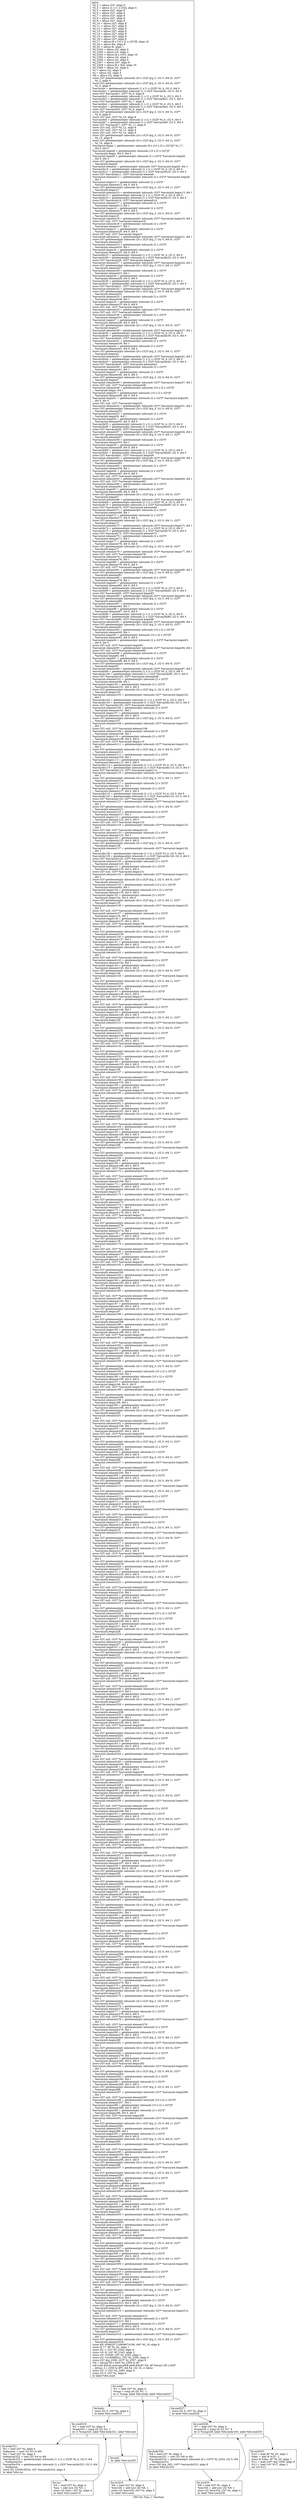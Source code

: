 digraph "CFG for 'func_1' function" {
	label="CFG for 'func_1' function";

	Node0xba212f0 [shape=record,label="{entry:\l  %l_2 = alloca i32*, align 8\l  %l_4 = alloca [1 x [1 x i32]], align 4\l  %l_5 = alloca i32*, align 8\l  %l_6 = alloca i32*, align 8\l  %l_7 = alloca i32*, align 8\l  %l_8 = alloca i32*, align 8\l  %l_9 = alloca i32*, align 8\l  %l_10 = alloca i32*, align 8\l  %l_11 = alloca i32*, align 8\l  %l_12 = alloca i32*, align 8\l  %l_13 = alloca i32*, align 8\l  %l_14 = alloca i32*, align 8\l  %l_15 = alloca i32*, align 8\l  %l_16 = alloca i32*, align 8\l  %l_17 = alloca [9 x [10 x [2 x i32*]]], align 16\l  %l_18 = alloca i64, align 8\l  %l_20 = alloca i8, align 1\l  %l_2344 = alloca i32, align 4\l  %l_2345 = alloca i16, align 2\l  %l_2354 = alloca [6 x i16*], align 16\l  %l_2355 = alloca i16, align 2\l  %l_2356 = alloca i32, align 4\l  %l_2357 = alloca i32*, align 8\l  %l_2359 = alloca [8 x i64], align 16\l  %l_2360 = alloca i32, align 4\l  %i = alloca i32, align 4\l  %j = alloca i32, align 4\l  %k = alloca i32, align 4\l  store i32* getelementptr inbounds ([4 x i32]* @g_3, i32 0, i64 0), i32**\l... %l_2, align 8\l  store i32* getelementptr inbounds ([4 x i32]* @g_3, i32 0, i64 0), i32**\l... %l_5, align 8\l  %arrayidx = getelementptr inbounds [1 x [1 x i32]]* %l_4, i32 0, i64 0\l  %arrayidx1 = getelementptr inbounds [1 x i32]* %arrayidx, i32 0, i64 0\l  store i32* %arrayidx1, i32** %l_6, align 8\l  %arrayidx2 = getelementptr inbounds [1 x [1 x i32]]* %l_4, i32 0, i64 0\l  %arrayidx3 = getelementptr inbounds [1 x i32]* %arrayidx2, i32 0, i64 0\l  store i32* %arrayidx3, i32** %l_7, align 8\l  %arrayidx4 = getelementptr inbounds [1 x [1 x i32]]* %l_4, i32 0, i64 0\l  %arrayidx5 = getelementptr inbounds [1 x i32]* %arrayidx4, i32 0, i64 0\l  store i32* %arrayidx5, i32** %l_8, align 8\l  store i32* getelementptr inbounds ([4 x i32]* @g_3, i32 0, i64 3), i32**\l... %l_9, align 8\l  store i32* null, i32** %l_10, align 8\l  %arrayidx6 = getelementptr inbounds [1 x [1 x i32]]* %l_4, i32 0, i64 0\l  %arrayidx7 = getelementptr inbounds [1 x i32]* %arrayidx6, i32 0, i64 0\l  store i32* %arrayidx7, i32** %l_11, align 8\l  store i32* null, i32** %l_12, align 8\l  store i32* null, i32** %l_13, align 8\l  store i32* null, i32** %l_14, align 8\l  store i32* getelementptr inbounds ([4 x i32]* @g_3, i32 0, i64 0), i32**\l... %l_15, align 8\l  store i32* getelementptr inbounds ([4 x i32]* @g_3, i32 0, i64 2), i32**\l... %l_16, align 8\l  %arrayinit.begin = getelementptr inbounds [9 x [10 x [2 x i32*]]]* %l_17,\l... i64 0, i64 0\l  %arrayinit.begin8 = getelementptr inbounds [10 x [2 x i32*]]*\l... %arrayinit.begin, i64 0, i64 0\l  %arrayinit.begin9 = getelementptr inbounds [2 x i32*]* %arrayinit.begin8,\l... i64 0, i64 0\l  store i32* getelementptr inbounds ([4 x i32]* @g_3, i32 0, i64 0), i32**\l... %arrayinit.begin9\l  %arrayinit.element = getelementptr inbounds i32** %arrayinit.begin9, i64 1\l  %arrayidx10 = getelementptr inbounds [1 x [1 x i32]]* %l_4, i32 0, i64 0\l  %arrayidx11 = getelementptr inbounds [1 x i32]* %arrayidx10, i32 0, i64 0\l  store i32* %arrayidx11, i32** %arrayinit.element\l  %arrayinit.element12 = getelementptr inbounds [2 x i32*]* %arrayinit.begin8,\l... i64 1\l  %arrayinit.begin13 = getelementptr inbounds [2 x i32*]*\l... %arrayinit.element12, i64 0, i64 0\l  store i32* getelementptr inbounds ([4 x i32]* @g_3, i32 0, i64 1), i32**\l... %arrayinit.begin13\l  %arrayinit.element14 = getelementptr inbounds i32** %arrayinit.begin13, i64 1\l  %arrayidx15 = getelementptr inbounds [1 x [1 x i32]]* %l_4, i32 0, i64 0\l  %arrayidx16 = getelementptr inbounds [1 x i32]* %arrayidx15, i32 0, i64 0\l  store i32* %arrayidx16, i32** %arrayinit.element14\l  %arrayinit.element17 = getelementptr inbounds [2 x i32*]*\l... %arrayinit.element12, i64 1\l  %arrayinit.begin18 = getelementptr inbounds [2 x i32*]*\l... %arrayinit.element17, i64 0, i64 0\l  store i32* getelementptr inbounds ([4 x i32]* @g_3, i32 0, i64 0), i32**\l... %arrayinit.begin18\l  %arrayinit.element19 = getelementptr inbounds i32** %arrayinit.begin18, i64 1\l  store i32* null, i32** %arrayinit.element19\l  %arrayinit.element20 = getelementptr inbounds [2 x i32*]*\l... %arrayinit.element17, i64 1\l  %arrayinit.begin21 = getelementptr inbounds [2 x i32*]*\l... %arrayinit.element20, i64 0, i64 0\l  store i32* null, i32** %arrayinit.begin21\l  %arrayinit.element22 = getelementptr inbounds i32** %arrayinit.begin21, i64 1\l  store i32* getelementptr inbounds ([4 x i32]* @g_3, i32 0, i64 0), i32**\l... %arrayinit.element22\l  %arrayinit.element23 = getelementptr inbounds [2 x i32*]*\l... %arrayinit.element20, i64 1\l  %arrayinit.begin24 = getelementptr inbounds [2 x i32*]*\l... %arrayinit.element23, i64 0, i64 0\l  %arrayidx25 = getelementptr inbounds [1 x [1 x i32]]* %l_4, i32 0, i64 0\l  %arrayidx26 = getelementptr inbounds [1 x i32]* %arrayidx25, i32 0, i64 0\l  store i32* %arrayidx26, i32** %arrayinit.begin24\l  %arrayinit.element27 = getelementptr inbounds i32** %arrayinit.begin24, i64 1\l  store i32* getelementptr inbounds ([4 x i32]* @g_3, i32 0, i64 1), i32**\l... %arrayinit.element27\l  %arrayinit.element28 = getelementptr inbounds [2 x i32*]*\l... %arrayinit.element23, i64 1\l  %arrayinit.begin29 = getelementptr inbounds [2 x i32*]*\l... %arrayinit.element28, i64 0, i64 0\l  %arrayidx30 = getelementptr inbounds [1 x [1 x i32]]* %l_4, i32 0, i64 0\l  %arrayidx31 = getelementptr inbounds [1 x i32]* %arrayidx30, i32 0, i64 0\l  store i32* %arrayidx31, i32** %arrayinit.begin29\l  %arrayinit.element32 = getelementptr inbounds i32** %arrayinit.begin29, i64 1\l  store i32* getelementptr inbounds ([4 x i32]* @g_3, i32 0, i64 0), i32**\l... %arrayinit.element32\l  %arrayinit.element33 = getelementptr inbounds [2 x i32*]*\l... %arrayinit.element28, i64 1\l  %arrayinit.begin34 = getelementptr inbounds [2 x i32*]*\l... %arrayinit.element33, i64 0, i64 0\l  store i32* null, i32** %arrayinit.begin34\l  %arrayinit.element35 = getelementptr inbounds i32** %arrayinit.begin34, i64 1\l  store i32* null, i32** %arrayinit.element35\l  %arrayinit.element36 = getelementptr inbounds [2 x i32*]*\l... %arrayinit.element33, i64 1\l  %arrayinit.begin37 = getelementptr inbounds [2 x i32*]*\l... %arrayinit.element36, i64 0, i64 0\l  store i32* getelementptr inbounds ([4 x i32]* @g_3, i32 0, i64 0), i32**\l... %arrayinit.begin37\l  %arrayinit.element38 = getelementptr inbounds i32** %arrayinit.begin37, i64 1\l  %arrayidx39 = getelementptr inbounds [1 x [1 x i32]]* %l_4, i32 0, i64 0\l  %arrayidx40 = getelementptr inbounds [1 x i32]* %arrayidx39, i32 0, i64 0\l  store i32* %arrayidx40, i32** %arrayinit.element38\l  %arrayinit.element41 = getelementptr inbounds [2 x i32*]*\l... %arrayinit.element36, i64 1\l  %arrayinit.begin42 = getelementptr inbounds [2 x i32*]*\l... %arrayinit.element41, i64 0, i64 0\l  store i32* getelementptr inbounds ([4 x i32]* @g_3, i32 0, i64 1), i32**\l... %arrayinit.begin42\l  %arrayinit.element43 = getelementptr inbounds i32** %arrayinit.begin42, i64 1\l  %arrayidx44 = getelementptr inbounds [1 x [1 x i32]]* %l_4, i32 0, i64 0\l  %arrayidx45 = getelementptr inbounds [1 x i32]* %arrayidx44, i32 0, i64 0\l  store i32* %arrayidx45, i32** %arrayinit.element43\l  %arrayinit.element46 = getelementptr inbounds [2 x i32*]*\l... %arrayinit.element41, i64 1\l  %arrayinit.begin47 = getelementptr inbounds [2 x i32*]*\l... %arrayinit.element46, i64 0, i64 0\l  store i32* getelementptr inbounds ([4 x i32]* @g_3, i32 0, i64 0), i32**\l... %arrayinit.begin47\l  %arrayinit.element48 = getelementptr inbounds i32** %arrayinit.begin47, i64 1\l  store i32* null, i32** %arrayinit.element48\l  %arrayinit.element49 = getelementptr inbounds [10 x [2 x i32*]]*\l... %arrayinit.begin, i64 1\l  %arrayinit.begin50 = getelementptr inbounds [10 x [2 x i32*]]*\l... %arrayinit.element49, i64 0, i64 0\l  %arrayinit.begin51 = getelementptr inbounds [2 x i32*]* %arrayinit.begin50,\l... i64 0, i64 0\l  store i32* null, i32** %arrayinit.begin51\l  %arrayinit.element52 = getelementptr inbounds i32** %arrayinit.begin51, i64 1\l  store i32* getelementptr inbounds ([4 x i32]* @g_3, i32 0, i64 0), i32**\l... %arrayinit.element52\l  %arrayinit.element53 = getelementptr inbounds [2 x i32*]*\l... %arrayinit.begin50, i64 1\l  %arrayinit.begin54 = getelementptr inbounds [2 x i32*]*\l... %arrayinit.element53, i64 0, i64 0\l  %arrayidx55 = getelementptr inbounds [1 x [1 x i32]]* %l_4, i32 0, i64 0\l  %arrayidx56 = getelementptr inbounds [1 x i32]* %arrayidx55, i32 0, i64 0\l  store i32* %arrayidx56, i32** %arrayinit.begin54\l  %arrayinit.element57 = getelementptr inbounds i32** %arrayinit.begin54, i64 1\l  store i32* getelementptr inbounds ([4 x i32]* @g_3, i32 0, i64 1), i32**\l... %arrayinit.element57\l  %arrayinit.element58 = getelementptr inbounds [2 x i32*]*\l... %arrayinit.element53, i64 1\l  %arrayinit.begin59 = getelementptr inbounds [2 x i32*]*\l... %arrayinit.element58, i64 0, i64 0\l  %arrayidx60 = getelementptr inbounds [1 x [1 x i32]]* %l_4, i32 0, i64 0\l  %arrayidx61 = getelementptr inbounds [1 x i32]* %arrayidx60, i32 0, i64 0\l  store i32* %arrayidx61, i32** %arrayinit.begin59\l  %arrayinit.element62 = getelementptr inbounds i32** %arrayinit.begin59, i64 1\l  store i32* getelementptr inbounds ([4 x i32]* @g_3, i32 0, i64 0), i32**\l... %arrayinit.element62\l  %arrayinit.element63 = getelementptr inbounds [2 x i32*]*\l... %arrayinit.element58, i64 1\l  %arrayinit.begin64 = getelementptr inbounds [2 x i32*]*\l... %arrayinit.element63, i64 0, i64 0\l  store i32* null, i32** %arrayinit.begin64\l  %arrayinit.element65 = getelementptr inbounds i32** %arrayinit.begin64, i64 1\l  store i32* null, i32** %arrayinit.element65\l  %arrayinit.element66 = getelementptr inbounds [2 x i32*]*\l... %arrayinit.element63, i64 1\l  %arrayinit.begin67 = getelementptr inbounds [2 x i32*]*\l... %arrayinit.element66, i64 0, i64 0\l  store i32* getelementptr inbounds ([4 x i32]* @g_3, i32 0, i64 0), i32**\l... %arrayinit.begin67\l  %arrayinit.element68 = getelementptr inbounds i32** %arrayinit.begin67, i64 1\l  %arrayidx69 = getelementptr inbounds [1 x [1 x i32]]* %l_4, i32 0, i64 0\l  %arrayidx70 = getelementptr inbounds [1 x i32]* %arrayidx69, i32 0, i64 0\l  store i32* %arrayidx70, i32** %arrayinit.element68\l  %arrayinit.element71 = getelementptr inbounds [2 x i32*]*\l... %arrayinit.element66, i64 1\l  %arrayinit.begin72 = getelementptr inbounds [2 x i32*]*\l... %arrayinit.element71, i64 0, i64 0\l  store i32* getelementptr inbounds ([4 x i32]* @g_3, i32 0, i64 1), i32**\l... %arrayinit.begin72\l  %arrayinit.element73 = getelementptr inbounds i32** %arrayinit.begin72, i64 1\l  %arrayidx74 = getelementptr inbounds [1 x [1 x i32]]* %l_4, i32 0, i64 0\l  %arrayidx75 = getelementptr inbounds [1 x i32]* %arrayidx74, i32 0, i64 0\l  store i32* %arrayidx75, i32** %arrayinit.element73\l  %arrayinit.element76 = getelementptr inbounds [2 x i32*]*\l... %arrayinit.element71, i64 1\l  %arrayinit.begin77 = getelementptr inbounds [2 x i32*]*\l... %arrayinit.element76, i64 0, i64 0\l  store i32* getelementptr inbounds ([4 x i32]* @g_3, i32 0, i64 0), i32**\l... %arrayinit.begin77\l  %arrayinit.element78 = getelementptr inbounds i32** %arrayinit.begin77, i64 1\l  store i32* null, i32** %arrayinit.element78\l  %arrayinit.element79 = getelementptr inbounds [2 x i32*]*\l... %arrayinit.element76, i64 1\l  %arrayinit.begin80 = getelementptr inbounds [2 x i32*]*\l... %arrayinit.element79, i64 0, i64 0\l  store i32* null, i32** %arrayinit.begin80\l  %arrayinit.element81 = getelementptr inbounds i32** %arrayinit.begin80, i64 1\l  store i32* getelementptr inbounds ([4 x i32]* @g_3, i32 0, i64 0), i32**\l... %arrayinit.element81\l  %arrayinit.element82 = getelementptr inbounds [2 x i32*]*\l... %arrayinit.element79, i64 1\l  %arrayinit.begin83 = getelementptr inbounds [2 x i32*]*\l... %arrayinit.element82, i64 0, i64 0\l  %arrayidx84 = getelementptr inbounds [1 x [1 x i32]]* %l_4, i32 0, i64 0\l  %arrayidx85 = getelementptr inbounds [1 x i32]* %arrayidx84, i32 0, i64 0\l  store i32* %arrayidx85, i32** %arrayinit.begin83\l  %arrayinit.element86 = getelementptr inbounds i32** %arrayinit.begin83, i64 1\l  store i32* getelementptr inbounds ([4 x i32]* @g_3, i32 0, i64 1), i32**\l... %arrayinit.element86\l  %arrayinit.element87 = getelementptr inbounds [2 x i32*]*\l... %arrayinit.element82, i64 1\l  %arrayinit.begin88 = getelementptr inbounds [2 x i32*]*\l... %arrayinit.element87, i64 0, i64 0\l  %arrayidx89 = getelementptr inbounds [1 x [1 x i32]]* %l_4, i32 0, i64 0\l  %arrayidx90 = getelementptr inbounds [1 x i32]* %arrayidx89, i32 0, i64 0\l  store i32* %arrayidx90, i32** %arrayinit.begin88\l  %arrayinit.element91 = getelementptr inbounds i32** %arrayinit.begin88, i64 1\l  store i32* getelementptr inbounds ([4 x i32]* @g_3, i32 0, i64 0), i32**\l... %arrayinit.element91\l  %arrayinit.element92 = getelementptr inbounds [10 x [2 x i32*]]*\l... %arrayinit.element49, i64 1\l  %arrayinit.begin93 = getelementptr inbounds [10 x [2 x i32*]]*\l... %arrayinit.element92, i64 0, i64 0\l  %arrayinit.begin94 = getelementptr inbounds [2 x i32*]* %arrayinit.begin93,\l... i64 0, i64 0\l  store i32* null, i32** %arrayinit.begin94\l  %arrayinit.element95 = getelementptr inbounds i32** %arrayinit.begin94, i64 1\l  store i32* null, i32** %arrayinit.element95\l  %arrayinit.element96 = getelementptr inbounds [2 x i32*]*\l... %arrayinit.begin93, i64 1\l  %arrayinit.begin97 = getelementptr inbounds [2 x i32*]*\l... %arrayinit.element96, i64 0, i64 0\l  store i32* getelementptr inbounds ([4 x i32]* @g_3, i32 0, i64 0), i32**\l... %arrayinit.begin97\l  %arrayinit.element98 = getelementptr inbounds i32** %arrayinit.begin97, i64 1\l  %arrayidx99 = getelementptr inbounds [1 x [1 x i32]]* %l_4, i32 0, i64 0\l  %arrayidx100 = getelementptr inbounds [1 x i32]* %arrayidx99, i32 0, i64 0\l  store i32* %arrayidx100, i32** %arrayinit.element98\l  %arrayinit.element101 = getelementptr inbounds [2 x i32*]*\l... %arrayinit.element96, i64 1\l  %arrayinit.begin102 = getelementptr inbounds [2 x i32*]*\l... %arrayinit.element101, i64 0, i64 0\l  store i32* getelementptr inbounds ([4 x i32]* @g_3, i32 0, i64 1), i32**\l... %arrayinit.begin102\l  %arrayinit.element103 = getelementptr inbounds i32** %arrayinit.begin102,\l... i64 1\l  %arrayidx104 = getelementptr inbounds [1 x [1 x i32]]* %l_4, i32 0, i64 0\l  %arrayidx105 = getelementptr inbounds [1 x i32]* %arrayidx104, i32 0, i64 0\l  store i32* %arrayidx105, i32** %arrayinit.element103\l  %arrayinit.element106 = getelementptr inbounds [2 x i32*]*\l... %arrayinit.element101, i64 1\l  %arrayinit.begin107 = getelementptr inbounds [2 x i32*]*\l... %arrayinit.element106, i64 0, i64 0\l  store i32* getelementptr inbounds ([4 x i32]* @g_3, i32 0, i64 0), i32**\l... %arrayinit.begin107\l  %arrayinit.element108 = getelementptr inbounds i32** %arrayinit.begin107,\l... i64 1\l  store i32* null, i32** %arrayinit.element108\l  %arrayinit.element109 = getelementptr inbounds [2 x i32*]*\l... %arrayinit.element106, i64 1\l  %arrayinit.begin110 = getelementptr inbounds [2 x i32*]*\l... %arrayinit.element109, i64 0, i64 0\l  store i32* null, i32** %arrayinit.begin110\l  %arrayinit.element111 = getelementptr inbounds i32** %arrayinit.begin110,\l... i64 1\l  store i32* getelementptr inbounds ([4 x i32]* @g_3, i32 0, i64 0), i32**\l... %arrayinit.element111\l  %arrayinit.element112 = getelementptr inbounds [2 x i32*]*\l... %arrayinit.element109, i64 1\l  %arrayinit.begin113 = getelementptr inbounds [2 x i32*]*\l... %arrayinit.element112, i64 0, i64 0\l  %arrayidx114 = getelementptr inbounds [1 x [1 x i32]]* %l_4, i32 0, i64 0\l  %arrayidx115 = getelementptr inbounds [1 x i32]* %arrayidx114, i32 0, i64 0\l  store i32* %arrayidx115, i32** %arrayinit.begin113\l  %arrayinit.element116 = getelementptr inbounds i32** %arrayinit.begin113,\l... i64 1\l  store i32* getelementptr inbounds ([4 x i32]* @g_3, i32 0, i64 1), i32**\l... %arrayinit.element116\l  %arrayinit.element117 = getelementptr inbounds [2 x i32*]*\l... %arrayinit.element112, i64 1\l  %arrayinit.begin118 = getelementptr inbounds [2 x i32*]*\l... %arrayinit.element117, i64 0, i64 0\l  %arrayidx119 = getelementptr inbounds [1 x [1 x i32]]* %l_4, i32 0, i64 0\l  %arrayidx120 = getelementptr inbounds [1 x i32]* %arrayidx119, i32 0, i64 0\l  store i32* %arrayidx120, i32** %arrayinit.begin118\l  %arrayinit.element121 = getelementptr inbounds i32** %arrayinit.begin118,\l... i64 1\l  store i32* getelementptr inbounds ([4 x i32]* @g_3, i32 0, i64 0), i32**\l... %arrayinit.element121\l  %arrayinit.element122 = getelementptr inbounds [2 x i32*]*\l... %arrayinit.element117, i64 1\l  %arrayinit.begin123 = getelementptr inbounds [2 x i32*]*\l... %arrayinit.element122, i64 0, i64 0\l  store i32* null, i32** %arrayinit.begin123\l  %arrayinit.element124 = getelementptr inbounds i32** %arrayinit.begin123,\l... i64 1\l  store i32* null, i32** %arrayinit.element124\l  %arrayinit.element125 = getelementptr inbounds [2 x i32*]*\l... %arrayinit.element122, i64 1\l  %arrayinit.begin126 = getelementptr inbounds [2 x i32*]*\l... %arrayinit.element125, i64 0, i64 0\l  store i32* getelementptr inbounds ([4 x i32]* @g_3, i32 0, i64 0), i32**\l... %arrayinit.begin126\l  %arrayinit.element127 = getelementptr inbounds i32** %arrayinit.begin126,\l... i64 1\l  %arrayidx128 = getelementptr inbounds [1 x [1 x i32]]* %l_4, i32 0, i64 0\l  %arrayidx129 = getelementptr inbounds [1 x i32]* %arrayidx128, i32 0, i64 0\l  store i32* %arrayidx129, i32** %arrayinit.element127\l  %arrayinit.element130 = getelementptr inbounds [2 x i32*]*\l... %arrayinit.element125, i64 1\l  %arrayinit.begin131 = getelementptr inbounds [2 x i32*]*\l... %arrayinit.element130, i64 0, i64 0\l  store i32* null, i32** %arrayinit.begin131\l  %arrayinit.element132 = getelementptr inbounds i32** %arrayinit.begin131,\l... i64 1\l  store i32* getelementptr inbounds ([4 x i32]* @g_3, i32 0, i64 0), i32**\l... %arrayinit.element132\l  %arrayinit.element133 = getelementptr inbounds [10 x [2 x i32*]]*\l... %arrayinit.element92, i64 1\l  %arrayinit.begin134 = getelementptr inbounds [10 x [2 x i32*]]*\l... %arrayinit.element133, i64 0, i64 0\l  %arrayinit.begin135 = getelementptr inbounds [2 x i32*]*\l... %arrayinit.begin134, i64 0, i64 0\l  store i32* getelementptr inbounds ([4 x i32]* @g_3, i32 0, i64 1), i32**\l... %arrayinit.begin135\l  %arrayinit.element136 = getelementptr inbounds i32** %arrayinit.begin135,\l... i64 1\l  store i32* null, i32** %arrayinit.element136\l  %arrayinit.element137 = getelementptr inbounds [2 x i32*]*\l... %arrayinit.begin134, i64 1\l  %arrayinit.begin138 = getelementptr inbounds [2 x i32*]*\l... %arrayinit.element137, i64 0, i64 0\l  store i32* null, i32** %arrayinit.begin138\l  %arrayinit.element139 = getelementptr inbounds i32** %arrayinit.begin138,\l... i64 1\l  store i32* getelementptr inbounds ([4 x i32]* @g_3, i32 0, i64 1), i32**\l... %arrayinit.element139\l  %arrayinit.element140 = getelementptr inbounds [2 x i32*]*\l... %arrayinit.element137, i64 1\l  %arrayinit.begin141 = getelementptr inbounds [2 x i32*]*\l... %arrayinit.element140, i64 0, i64 0\l  store i32* getelementptr inbounds ([4 x i32]* @g_3, i32 0, i64 0), i32**\l... %arrayinit.begin141\l  %arrayinit.element142 = getelementptr inbounds i32** %arrayinit.begin141,\l... i64 1\l  store i32* null, i32** %arrayinit.element142\l  %arrayinit.element143 = getelementptr inbounds [2 x i32*]*\l... %arrayinit.element140, i64 1\l  %arrayinit.begin144 = getelementptr inbounds [2 x i32*]*\l... %arrayinit.element143, i64 0, i64 0\l  store i32* getelementptr inbounds ([4 x i32]* @g_3, i32 0, i64 0), i32**\l... %arrayinit.begin144\l  %arrayinit.element145 = getelementptr inbounds i32** %arrayinit.begin144,\l... i64 1\l  store i32* getelementptr inbounds ([4 x i32]* @g_3, i32 0, i64 1), i32**\l... %arrayinit.element145\l  %arrayinit.element146 = getelementptr inbounds [2 x i32*]*\l... %arrayinit.element143, i64 1\l  %arrayinit.begin147 = getelementptr inbounds [2 x i32*]*\l... %arrayinit.element146, i64 0, i64 0\l  store i32* null, i32** %arrayinit.begin147\l  %arrayinit.element148 = getelementptr inbounds i32** %arrayinit.begin147,\l... i64 1\l  store i32* null, i32** %arrayinit.element148\l  %arrayinit.element149 = getelementptr inbounds [2 x i32*]*\l... %arrayinit.element146, i64 1\l  %arrayinit.begin150 = getelementptr inbounds [2 x i32*]*\l... %arrayinit.element149, i64 0, i64 0\l  store i32* getelementptr inbounds ([4 x i32]* @g_3, i32 0, i64 1), i32**\l... %arrayinit.begin150\l  %arrayinit.element151 = getelementptr inbounds i32** %arrayinit.begin150,\l... i64 1\l  store i32* getelementptr inbounds ([4 x i32]* @g_3, i32 0, i64 0), i32**\l... %arrayinit.element151\l  %arrayinit.element152 = getelementptr inbounds [2 x i32*]*\l... %arrayinit.element149, i64 1\l  %arrayinit.begin153 = getelementptr inbounds [2 x i32*]*\l... %arrayinit.element152, i64 0, i64 0\l  store i32* null, i32** %arrayinit.begin153\l  %arrayinit.element154 = getelementptr inbounds i32** %arrayinit.begin153,\l... i64 1\l  store i32* getelementptr inbounds ([4 x i32]* @g_3, i32 0, i64 0), i32**\l... %arrayinit.element154\l  %arrayinit.element155 = getelementptr inbounds [2 x i32*]*\l... %arrayinit.element152, i64 1\l  %arrayinit.begin156 = getelementptr inbounds [2 x i32*]*\l... %arrayinit.element155, i64 0, i64 0\l  store i32* getelementptr inbounds ([4 x i32]* @g_3, i32 0, i64 1), i32**\l... %arrayinit.begin156\l  %arrayinit.element157 = getelementptr inbounds i32** %arrayinit.begin156,\l... i64 1\l  store i32* null, i32** %arrayinit.element157\l  %arrayinit.element158 = getelementptr inbounds [2 x i32*]*\l... %arrayinit.element155, i64 1\l  %arrayinit.begin159 = getelementptr inbounds [2 x i32*]*\l... %arrayinit.element158, i64 0, i64 0\l  store i32* null, i32** %arrayinit.begin159\l  %arrayinit.element160 = getelementptr inbounds i32** %arrayinit.begin159,\l... i64 1\l  store i32* getelementptr inbounds ([4 x i32]* @g_3, i32 0, i64 1), i32**\l... %arrayinit.element160\l  %arrayinit.element161 = getelementptr inbounds [2 x i32*]*\l... %arrayinit.element158, i64 1\l  %arrayinit.begin162 = getelementptr inbounds [2 x i32*]*\l... %arrayinit.element161, i64 0, i64 0\l  store i32* getelementptr inbounds ([4 x i32]* @g_3, i32 0, i64 0), i32**\l... %arrayinit.begin162\l  %arrayinit.element163 = getelementptr inbounds i32** %arrayinit.begin162,\l... i64 1\l  store i32* null, i32** %arrayinit.element163\l  %arrayinit.element164 = getelementptr inbounds [10 x [2 x i32*]]*\l... %arrayinit.element133, i64 1\l  %arrayinit.begin165 = getelementptr inbounds [10 x [2 x i32*]]*\l... %arrayinit.element164, i64 0, i64 0\l  %arrayinit.begin166 = getelementptr inbounds [2 x i32*]*\l... %arrayinit.begin165, i64 0, i64 0\l  store i32* getelementptr inbounds ([4 x i32]* @g_3, i32 0, i64 0), i32**\l... %arrayinit.begin166\l  %arrayinit.element167 = getelementptr inbounds i32** %arrayinit.begin166,\l... i64 1\l  store i32* getelementptr inbounds ([4 x i32]* @g_3, i32 0, i64 1), i32**\l... %arrayinit.element167\l  %arrayinit.element168 = getelementptr inbounds [2 x i32*]*\l... %arrayinit.begin165, i64 1\l  %arrayinit.begin169 = getelementptr inbounds [2 x i32*]*\l... %arrayinit.element168, i64 0, i64 0\l  store i32* null, i32** %arrayinit.begin169\l  %arrayinit.element170 = getelementptr inbounds i32** %arrayinit.begin169,\l... i64 1\l  store i32* null, i32** %arrayinit.element170\l  %arrayinit.element171 = getelementptr inbounds [2 x i32*]*\l... %arrayinit.element168, i64 1\l  %arrayinit.begin172 = getelementptr inbounds [2 x i32*]*\l... %arrayinit.element171, i64 0, i64 0\l  store i32* getelementptr inbounds ([4 x i32]* @g_3, i32 0, i64 1), i32**\l... %arrayinit.begin172\l  %arrayinit.element173 = getelementptr inbounds i32** %arrayinit.begin172,\l... i64 1\l  store i32* getelementptr inbounds ([4 x i32]* @g_3, i32 0, i64 0), i32**\l... %arrayinit.element173\l  %arrayinit.element174 = getelementptr inbounds [2 x i32*]*\l... %arrayinit.element171, i64 1\l  %arrayinit.begin175 = getelementptr inbounds [2 x i32*]*\l... %arrayinit.element174, i64 0, i64 0\l  store i32* null, i32** %arrayinit.begin175\l  %arrayinit.element176 = getelementptr inbounds i32** %arrayinit.begin175,\l... i64 1\l  store i32* getelementptr inbounds ([4 x i32]* @g_3, i32 0, i64 0), i32**\l... %arrayinit.element176\l  %arrayinit.element177 = getelementptr inbounds [2 x i32*]*\l... %arrayinit.element174, i64 1\l  %arrayinit.begin178 = getelementptr inbounds [2 x i32*]*\l... %arrayinit.element177, i64 0, i64 0\l  store i32* getelementptr inbounds ([4 x i32]* @g_3, i32 0, i64 1), i32**\l... %arrayinit.begin178\l  %arrayinit.element179 = getelementptr inbounds i32** %arrayinit.begin178,\l... i64 1\l  store i32* null, i32** %arrayinit.element179\l  %arrayinit.element180 = getelementptr inbounds [2 x i32*]*\l... %arrayinit.element177, i64 1\l  %arrayinit.begin181 = getelementptr inbounds [2 x i32*]*\l... %arrayinit.element180, i64 0, i64 0\l  store i32* null, i32** %arrayinit.begin181\l  %arrayinit.element182 = getelementptr inbounds i32** %arrayinit.begin181,\l... i64 1\l  store i32* getelementptr inbounds ([4 x i32]* @g_3, i32 0, i64 1), i32**\l... %arrayinit.element182\l  %arrayinit.element183 = getelementptr inbounds [2 x i32*]*\l... %arrayinit.element180, i64 1\l  %arrayinit.begin184 = getelementptr inbounds [2 x i32*]*\l... %arrayinit.element183, i64 0, i64 0\l  store i32* getelementptr inbounds ([4 x i32]* @g_3, i32 0, i64 0), i32**\l... %arrayinit.begin184\l  %arrayinit.element185 = getelementptr inbounds i32** %arrayinit.begin184,\l... i64 1\l  store i32* null, i32** %arrayinit.element185\l  %arrayinit.element186 = getelementptr inbounds [2 x i32*]*\l... %arrayinit.element183, i64 1\l  %arrayinit.begin187 = getelementptr inbounds [2 x i32*]*\l... %arrayinit.element186, i64 0, i64 0\l  store i32* getelementptr inbounds ([4 x i32]* @g_3, i32 0, i64 0), i32**\l... %arrayinit.begin187\l  %arrayinit.element188 = getelementptr inbounds i32** %arrayinit.begin187,\l... i64 1\l  store i32* getelementptr inbounds ([4 x i32]* @g_3, i32 0, i64 1), i32**\l... %arrayinit.element188\l  %arrayinit.element189 = getelementptr inbounds [2 x i32*]*\l... %arrayinit.element186, i64 1\l  %arrayinit.begin190 = getelementptr inbounds [2 x i32*]*\l... %arrayinit.element189, i64 0, i64 0\l  store i32* null, i32** %arrayinit.begin190\l  %arrayinit.element191 = getelementptr inbounds i32** %arrayinit.begin190,\l... i64 1\l  store i32* null, i32** %arrayinit.element191\l  %arrayinit.element192 = getelementptr inbounds [2 x i32*]*\l... %arrayinit.element189, i64 1\l  %arrayinit.begin193 = getelementptr inbounds [2 x i32*]*\l... %arrayinit.element192, i64 0, i64 0\l  store i32* getelementptr inbounds ([4 x i32]* @g_3, i32 0, i64 1), i32**\l... %arrayinit.begin193\l  %arrayinit.element194 = getelementptr inbounds i32** %arrayinit.begin193,\l... i64 1\l  store i32* getelementptr inbounds ([4 x i32]* @g_3, i32 0, i64 0), i32**\l... %arrayinit.element194\l  %arrayinit.element195 = getelementptr inbounds [10 x [2 x i32*]]*\l... %arrayinit.element164, i64 1\l  %arrayinit.begin196 = getelementptr inbounds [10 x [2 x i32*]]*\l... %arrayinit.element195, i64 0, i64 0\l  %arrayinit.begin197 = getelementptr inbounds [2 x i32*]*\l... %arrayinit.begin196, i64 0, i64 0\l  store i32* null, i32** %arrayinit.begin197\l  %arrayinit.element198 = getelementptr inbounds i32** %arrayinit.begin197,\l... i64 1\l  store i32* getelementptr inbounds ([4 x i32]* @g_3, i32 0, i64 0), i32**\l... %arrayinit.element198\l  %arrayinit.element199 = getelementptr inbounds [2 x i32*]*\l... %arrayinit.begin196, i64 1\l  %arrayinit.begin200 = getelementptr inbounds [2 x i32*]*\l... %arrayinit.element199, i64 0, i64 0\l  store i32* getelementptr inbounds ([4 x i32]* @g_3, i32 0, i64 1), i32**\l... %arrayinit.begin200\l  %arrayinit.element201 = getelementptr inbounds i32** %arrayinit.begin200,\l... i64 1\l  store i32* null, i32** %arrayinit.element201\l  %arrayinit.element202 = getelementptr inbounds [2 x i32*]*\l... %arrayinit.element199, i64 1\l  %arrayinit.begin203 = getelementptr inbounds [2 x i32*]*\l... %arrayinit.element202, i64 0, i64 0\l  store i32* null, i32** %arrayinit.begin203\l  %arrayinit.element204 = getelementptr inbounds i32** %arrayinit.begin203,\l... i64 1\l  store i32* getelementptr inbounds ([4 x i32]* @g_3, i32 0, i64 1), i32**\l... %arrayinit.element204\l  %arrayinit.element205 = getelementptr inbounds [2 x i32*]*\l... %arrayinit.element202, i64 1\l  %arrayinit.begin206 = getelementptr inbounds [2 x i32*]*\l... %arrayinit.element205, i64 0, i64 0\l  store i32* getelementptr inbounds ([4 x i32]* @g_3, i32 0, i64 0), i32**\l... %arrayinit.begin206\l  %arrayinit.element207 = getelementptr inbounds i32** %arrayinit.begin206,\l... i64 1\l  store i32* null, i32** %arrayinit.element207\l  %arrayinit.element208 = getelementptr inbounds [2 x i32*]*\l... %arrayinit.element205, i64 1\l  %arrayinit.begin209 = getelementptr inbounds [2 x i32*]*\l... %arrayinit.element208, i64 0, i64 0\l  store i32* getelementptr inbounds ([4 x i32]* @g_3, i32 0, i64 0), i32**\l... %arrayinit.begin209\l  %arrayinit.element210 = getelementptr inbounds i32** %arrayinit.begin209,\l... i64 1\l  store i32* getelementptr inbounds ([4 x i32]* @g_3, i32 0, i64 1), i32**\l... %arrayinit.element210\l  %arrayinit.element211 = getelementptr inbounds [2 x i32*]*\l... %arrayinit.element208, i64 1\l  %arrayinit.begin212 = getelementptr inbounds [2 x i32*]*\l... %arrayinit.element211, i64 0, i64 0\l  store i32* null, i32** %arrayinit.begin212\l  %arrayinit.element213 = getelementptr inbounds i32** %arrayinit.begin212,\l... i64 1\l  store i32* null, i32** %arrayinit.element213\l  %arrayinit.element214 = getelementptr inbounds [2 x i32*]*\l... %arrayinit.element211, i64 1\l  %arrayinit.begin215 = getelementptr inbounds [2 x i32*]*\l... %arrayinit.element214, i64 0, i64 0\l  store i32* getelementptr inbounds ([4 x i32]* @g_3, i32 0, i64 1), i32**\l... %arrayinit.begin215\l  %arrayinit.element216 = getelementptr inbounds i32** %arrayinit.begin215,\l... i64 1\l  store i32* getelementptr inbounds ([4 x i32]* @g_3, i32 0, i64 0), i32**\l... %arrayinit.element216\l  %arrayinit.element217 = getelementptr inbounds [2 x i32*]*\l... %arrayinit.element214, i64 1\l  %arrayinit.begin218 = getelementptr inbounds [2 x i32*]*\l... %arrayinit.element217, i64 0, i64 0\l  store i32* null, i32** %arrayinit.begin218\l  %arrayinit.element219 = getelementptr inbounds i32** %arrayinit.begin218,\l... i64 1\l  store i32* getelementptr inbounds ([4 x i32]* @g_3, i32 0, i64 0), i32**\l... %arrayinit.element219\l  %arrayinit.element220 = getelementptr inbounds [2 x i32*]*\l... %arrayinit.element217, i64 1\l  %arrayinit.begin221 = getelementptr inbounds [2 x i32*]*\l... %arrayinit.element220, i64 0, i64 0\l  store i32* getelementptr inbounds ([4 x i32]* @g_3, i32 0, i64 1), i32**\l... %arrayinit.begin221\l  %arrayinit.element222 = getelementptr inbounds i32** %arrayinit.begin221,\l... i64 1\l  store i32* null, i32** %arrayinit.element222\l  %arrayinit.element223 = getelementptr inbounds [2 x i32*]*\l... %arrayinit.element220, i64 1\l  %arrayinit.begin224 = getelementptr inbounds [2 x i32*]*\l... %arrayinit.element223, i64 0, i64 0\l  store i32* null, i32** %arrayinit.begin224\l  %arrayinit.element225 = getelementptr inbounds i32** %arrayinit.begin224,\l... i64 1\l  store i32* getelementptr inbounds ([4 x i32]* @g_3, i32 0, i64 1), i32**\l... %arrayinit.element225\l  %arrayinit.element226 = getelementptr inbounds [10 x [2 x i32*]]*\l... %arrayinit.element195, i64 1\l  %arrayinit.begin227 = getelementptr inbounds [10 x [2 x i32*]]*\l... %arrayinit.element226, i64 0, i64 0\l  %arrayinit.begin228 = getelementptr inbounds [2 x i32*]*\l... %arrayinit.begin227, i64 0, i64 0\l  store i32* getelementptr inbounds ([4 x i32]* @g_3, i32 0, i64 0), i32**\l... %arrayinit.begin228\l  %arrayinit.element229 = getelementptr inbounds i32** %arrayinit.begin228,\l... i64 1\l  store i32* null, i32** %arrayinit.element229\l  %arrayinit.element230 = getelementptr inbounds [2 x i32*]*\l... %arrayinit.begin227, i64 1\l  %arrayinit.begin231 = getelementptr inbounds [2 x i32*]*\l... %arrayinit.element230, i64 0, i64 0\l  store i32* getelementptr inbounds ([4 x i32]* @g_3, i32 0, i64 0), i32**\l... %arrayinit.begin231\l  %arrayinit.element232 = getelementptr inbounds i32** %arrayinit.begin231,\l... i64 1\l  store i32* getelementptr inbounds ([4 x i32]* @g_3, i32 0, i64 1), i32**\l... %arrayinit.element232\l  %arrayinit.element233 = getelementptr inbounds [2 x i32*]*\l... %arrayinit.element230, i64 1\l  %arrayinit.begin234 = getelementptr inbounds [2 x i32*]*\l... %arrayinit.element233, i64 0, i64 0\l  store i32* null, i32** %arrayinit.begin234\l  %arrayinit.element235 = getelementptr inbounds i32** %arrayinit.begin234,\l... i64 1\l  store i32* null, i32** %arrayinit.element235\l  %arrayinit.element236 = getelementptr inbounds [2 x i32*]*\l... %arrayinit.element233, i64 1\l  %arrayinit.begin237 = getelementptr inbounds [2 x i32*]*\l... %arrayinit.element236, i64 0, i64 0\l  store i32* getelementptr inbounds ([4 x i32]* @g_3, i32 0, i64 1), i32**\l... %arrayinit.begin237\l  %arrayinit.element238 = getelementptr inbounds i32** %arrayinit.begin237,\l... i64 1\l  store i32* getelementptr inbounds ([4 x i32]* @g_3, i32 0, i64 0), i32**\l... %arrayinit.element238\l  %arrayinit.element239 = getelementptr inbounds [2 x i32*]*\l... %arrayinit.element236, i64 1\l  %arrayinit.begin240 = getelementptr inbounds [2 x i32*]*\l... %arrayinit.element239, i64 0, i64 0\l  store i32* null, i32** %arrayinit.begin240\l  %arrayinit.element241 = getelementptr inbounds i32** %arrayinit.begin240,\l... i64 1\l  store i32* getelementptr inbounds ([4 x i32]* @g_3, i32 0, i64 0), i32**\l... %arrayinit.element241\l  %arrayinit.element242 = getelementptr inbounds [2 x i32*]*\l... %arrayinit.element239, i64 1\l  %arrayinit.begin243 = getelementptr inbounds [2 x i32*]*\l... %arrayinit.element242, i64 0, i64 0\l  store i32* getelementptr inbounds ([4 x i32]* @g_3, i32 0, i64 1), i32**\l... %arrayinit.begin243\l  %arrayinit.element244 = getelementptr inbounds i32** %arrayinit.begin243,\l... i64 1\l  store i32* null, i32** %arrayinit.element244\l  %arrayinit.element245 = getelementptr inbounds [2 x i32*]*\l... %arrayinit.element242, i64 1\l  %arrayinit.begin246 = getelementptr inbounds [2 x i32*]*\l... %arrayinit.element245, i64 0, i64 0\l  store i32* null, i32** %arrayinit.begin246\l  %arrayinit.element247 = getelementptr inbounds i32** %arrayinit.begin246,\l... i64 1\l  store i32* getelementptr inbounds ([4 x i32]* @g_3, i32 0, i64 1), i32**\l... %arrayinit.element247\l  %arrayinit.element248 = getelementptr inbounds [2 x i32*]*\l... %arrayinit.element245, i64 1\l  %arrayinit.begin249 = getelementptr inbounds [2 x i32*]*\l... %arrayinit.element248, i64 0, i64 0\l  store i32* getelementptr inbounds ([4 x i32]* @g_3, i32 0, i64 0), i32**\l... %arrayinit.begin249\l  %arrayinit.element250 = getelementptr inbounds i32** %arrayinit.begin249,\l... i64 1\l  store i32* null, i32** %arrayinit.element250\l  %arrayinit.element251 = getelementptr inbounds [2 x i32*]*\l... %arrayinit.element248, i64 1\l  %arrayinit.begin252 = getelementptr inbounds [2 x i32*]*\l... %arrayinit.element251, i64 0, i64 0\l  store i32* getelementptr inbounds ([4 x i32]* @g_3, i32 0, i64 0), i32**\l... %arrayinit.begin252\l  %arrayinit.element253 = getelementptr inbounds i32** %arrayinit.begin252,\l... i64 1\l  store i32* getelementptr inbounds ([4 x i32]* @g_3, i32 0, i64 1), i32**\l... %arrayinit.element253\l  %arrayinit.element254 = getelementptr inbounds [2 x i32*]*\l... %arrayinit.element251, i64 1\l  %arrayinit.begin255 = getelementptr inbounds [2 x i32*]*\l... %arrayinit.element254, i64 0, i64 0\l  store i32* null, i32** %arrayinit.begin255\l  %arrayinit.element256 = getelementptr inbounds i32** %arrayinit.begin255,\l... i64 1\l  store i32* null, i32** %arrayinit.element256\l  %arrayinit.element257 = getelementptr inbounds [10 x [2 x i32*]]*\l... %arrayinit.element226, i64 1\l  %arrayinit.begin258 = getelementptr inbounds [10 x [2 x i32*]]*\l... %arrayinit.element257, i64 0, i64 0\l  %arrayinit.begin259 = getelementptr inbounds [2 x i32*]*\l... %arrayinit.begin258, i64 0, i64 0\l  store i32* getelementptr inbounds ([4 x i32]* @g_3, i32 0, i64 1), i32**\l... %arrayinit.begin259\l  %arrayinit.element260 = getelementptr inbounds i32** %arrayinit.begin259,\l... i64 1\l  store i32* getelementptr inbounds ([4 x i32]* @g_3, i32 0, i64 0), i32**\l... %arrayinit.element260\l  %arrayinit.element261 = getelementptr inbounds [2 x i32*]*\l... %arrayinit.begin258, i64 1\l  %arrayinit.begin262 = getelementptr inbounds [2 x i32*]*\l... %arrayinit.element261, i64 0, i64 0\l  store i32* null, i32** %arrayinit.begin262\l  %arrayinit.element263 = getelementptr inbounds i32** %arrayinit.begin262,\l... i64 1\l  store i32* getelementptr inbounds ([4 x i32]* @g_3, i32 0, i64 0), i32**\l... %arrayinit.element263\l  %arrayinit.element264 = getelementptr inbounds [2 x i32*]*\l... %arrayinit.element261, i64 1\l  %arrayinit.begin265 = getelementptr inbounds [2 x i32*]*\l... %arrayinit.element264, i64 0, i64 0\l  store i32* getelementptr inbounds ([4 x i32]* @g_3, i32 0, i64 1), i32**\l... %arrayinit.begin265\l  %arrayinit.element266 = getelementptr inbounds i32** %arrayinit.begin265,\l... i64 1\l  store i32* null, i32** %arrayinit.element266\l  %arrayinit.element267 = getelementptr inbounds [2 x i32*]*\l... %arrayinit.element264, i64 1\l  %arrayinit.begin268 = getelementptr inbounds [2 x i32*]*\l... %arrayinit.element267, i64 0, i64 0\l  store i32* null, i32** %arrayinit.begin268\l  %arrayinit.element269 = getelementptr inbounds i32** %arrayinit.begin268,\l... i64 1\l  store i32* getelementptr inbounds ([4 x i32]* @g_3, i32 0, i64 1), i32**\l... %arrayinit.element269\l  %arrayinit.element270 = getelementptr inbounds [2 x i32*]*\l... %arrayinit.element267, i64 1\l  %arrayinit.begin271 = getelementptr inbounds [2 x i32*]*\l... %arrayinit.element270, i64 0, i64 0\l  store i32* getelementptr inbounds ([4 x i32]* @g_3, i32 0, i64 0), i32**\l... %arrayinit.begin271\l  %arrayinit.element272 = getelementptr inbounds i32** %arrayinit.begin271,\l... i64 1\l  store i32* null, i32** %arrayinit.element272\l  %arrayinit.element273 = getelementptr inbounds [2 x i32*]*\l... %arrayinit.element270, i64 1\l  %arrayinit.begin274 = getelementptr inbounds [2 x i32*]*\l... %arrayinit.element273, i64 0, i64 0\l  store i32* getelementptr inbounds ([4 x i32]* @g_3, i32 0, i64 0), i32**\l... %arrayinit.begin274\l  %arrayinit.element275 = getelementptr inbounds i32** %arrayinit.begin274,\l... i64 1\l  store i32* getelementptr inbounds ([4 x i32]* @g_3, i32 0, i64 1), i32**\l... %arrayinit.element275\l  %arrayinit.element276 = getelementptr inbounds [2 x i32*]*\l... %arrayinit.element273, i64 1\l  %arrayinit.begin277 = getelementptr inbounds [2 x i32*]*\l... %arrayinit.element276, i64 0, i64 0\l  store i32* null, i32** %arrayinit.begin277\l  %arrayinit.element278 = getelementptr inbounds i32** %arrayinit.begin277,\l... i64 1\l  store i32* null, i32** %arrayinit.element278\l  %arrayinit.element279 = getelementptr inbounds [2 x i32*]*\l... %arrayinit.element276, i64 1\l  %arrayinit.begin280 = getelementptr inbounds [2 x i32*]*\l... %arrayinit.element279, i64 0, i64 0\l  store i32* getelementptr inbounds ([4 x i32]* @g_3, i32 0, i64 1), i32**\l... %arrayinit.begin280\l  %arrayinit.element281 = getelementptr inbounds i32** %arrayinit.begin280,\l... i64 1\l  store i32* getelementptr inbounds ([4 x i32]* @g_3, i32 0, i64 0), i32**\l... %arrayinit.element281\l  %arrayinit.element282 = getelementptr inbounds [2 x i32*]*\l... %arrayinit.element279, i64 1\l  %arrayinit.begin283 = getelementptr inbounds [2 x i32*]*\l... %arrayinit.element282, i64 0, i64 0\l  store i32* null, i32** %arrayinit.begin283\l  %arrayinit.element284 = getelementptr inbounds i32** %arrayinit.begin283,\l... i64 1\l  store i32* getelementptr inbounds ([4 x i32]* @g_3, i32 0, i64 0), i32**\l... %arrayinit.element284\l  %arrayinit.element285 = getelementptr inbounds [2 x i32*]*\l... %arrayinit.element282, i64 1\l  %arrayinit.begin286 = getelementptr inbounds [2 x i32*]*\l... %arrayinit.element285, i64 0, i64 0\l  store i32* getelementptr inbounds ([4 x i32]* @g_3, i32 0, i64 1), i32**\l... %arrayinit.begin286\l  %arrayinit.element287 = getelementptr inbounds i32** %arrayinit.begin286,\l... i64 1\l  store i32* null, i32** %arrayinit.element287\l  %arrayinit.element288 = getelementptr inbounds [10 x [2 x i32*]]*\l... %arrayinit.element257, i64 1\l  %arrayinit.begin289 = getelementptr inbounds [10 x [2 x i32*]]*\l... %arrayinit.element288, i64 0, i64 0\l  %arrayinit.begin290 = getelementptr inbounds [2 x i32*]*\l... %arrayinit.begin289, i64 0, i64 0\l  store i32* null, i32** %arrayinit.begin290\l  %arrayinit.element291 = getelementptr inbounds i32** %arrayinit.begin290,\l... i64 1\l  store i32* getelementptr inbounds ([4 x i32]* @g_3, i32 0, i64 1), i32**\l... %arrayinit.element291\l  %arrayinit.element292 = getelementptr inbounds [2 x i32*]*\l... %arrayinit.begin289, i64 1\l  %arrayinit.begin293 = getelementptr inbounds [2 x i32*]*\l... %arrayinit.element292, i64 0, i64 0\l  store i32* getelementptr inbounds ([4 x i32]* @g_3, i32 0, i64 0), i32**\l... %arrayinit.begin293\l  %arrayinit.element294 = getelementptr inbounds i32** %arrayinit.begin293,\l... i64 1\l  store i32* null, i32** %arrayinit.element294\l  %arrayinit.element295 = getelementptr inbounds [2 x i32*]*\l... %arrayinit.element292, i64 1\l  %arrayinit.begin296 = getelementptr inbounds [2 x i32*]*\l... %arrayinit.element295, i64 0, i64 0\l  store i32* getelementptr inbounds ([4 x i32]* @g_3, i32 0, i64 0), i32**\l... %arrayinit.begin296\l  %arrayinit.element297 = getelementptr inbounds i32** %arrayinit.begin296,\l... i64 1\l  store i32* getelementptr inbounds ([4 x i32]* @g_3, i32 0, i64 1), i32**\l... %arrayinit.element297\l  %arrayinit.element298 = getelementptr inbounds [2 x i32*]*\l... %arrayinit.element295, i64 1\l  %arrayinit.begin299 = getelementptr inbounds [2 x i32*]*\l... %arrayinit.element298, i64 0, i64 0\l  store i32* null, i32** %arrayinit.begin299\l  %arrayinit.element300 = getelementptr inbounds i32** %arrayinit.begin299,\l... i64 1\l  store i32* null, i32** %arrayinit.element300\l  %arrayinit.element301 = getelementptr inbounds [2 x i32*]*\l... %arrayinit.element298, i64 1\l  %arrayinit.begin302 = getelementptr inbounds [2 x i32*]*\l... %arrayinit.element301, i64 0, i64 0\l  store i32* getelementptr inbounds ([4 x i32]* @g_3, i32 0, i64 1), i32**\l... %arrayinit.begin302\l  %arrayinit.element303 = getelementptr inbounds i32** %arrayinit.begin302,\l... i64 1\l  store i32* getelementptr inbounds ([4 x i32]* @g_3, i32 0, i64 0), i32**\l... %arrayinit.element303\l  %arrayinit.element304 = getelementptr inbounds [2 x i32*]*\l... %arrayinit.element301, i64 1\l  %arrayinit.begin305 = getelementptr inbounds [2 x i32*]*\l... %arrayinit.element304, i64 0, i64 0\l  store i32* null, i32** %arrayinit.begin305\l  %arrayinit.element306 = getelementptr inbounds i32** %arrayinit.begin305,\l... i64 1\l  store i32* getelementptr inbounds ([4 x i32]* @g_3, i32 0, i64 0), i32**\l... %arrayinit.element306\l  %arrayinit.element307 = getelementptr inbounds [2 x i32*]*\l... %arrayinit.element304, i64 1\l  %arrayinit.begin308 = getelementptr inbounds [2 x i32*]*\l... %arrayinit.element307, i64 0, i64 0\l  store i32* getelementptr inbounds ([4 x i32]* @g_3, i32 0, i64 1), i32**\l... %arrayinit.begin308\l  %arrayinit.element309 = getelementptr inbounds i32** %arrayinit.begin308,\l... i64 1\l  store i32* null, i32** %arrayinit.element309\l  %arrayinit.element310 = getelementptr inbounds [2 x i32*]*\l... %arrayinit.element307, i64 1\l  %arrayinit.begin311 = getelementptr inbounds [2 x i32*]*\l... %arrayinit.element310, i64 0, i64 0\l  store i32* null, i32** %arrayinit.begin311\l  %arrayinit.element312 = getelementptr inbounds i32** %arrayinit.begin311,\l... i64 1\l  store i32* getelementptr inbounds ([4 x i32]* @g_3, i32 0, i64 1), i32**\l... %arrayinit.element312\l  %arrayinit.element313 = getelementptr inbounds [2 x i32*]*\l... %arrayinit.element310, i64 1\l  %arrayinit.begin314 = getelementptr inbounds [2 x i32*]*\l... %arrayinit.element313, i64 0, i64 0\l  store i32* getelementptr inbounds ([4 x i32]* @g_3, i32 0, i64 0), i32**\l... %arrayinit.begin314\l  %arrayinit.element315 = getelementptr inbounds i32** %arrayinit.begin314,\l... i64 1\l  store i32* null, i32** %arrayinit.element315\l  %arrayinit.element316 = getelementptr inbounds [2 x i32*]*\l... %arrayinit.element313, i64 1\l  %arrayinit.begin317 = getelementptr inbounds [2 x i32*]*\l... %arrayinit.element316, i64 0, i64 0\l  store i32* getelementptr inbounds ([4 x i32]* @g_3, i32 0, i64 0), i32**\l... %arrayinit.begin317\l  %arrayinit.element318 = getelementptr inbounds i32** %arrayinit.begin317,\l... i64 1\l  store i32* getelementptr inbounds ([4 x i32]* @g_3, i32 0, i64 1), i32**\l... %arrayinit.element318\l  store i64 -8386257116608674196, i64* %l_18, align 8\l  store i8 77, i8* %l_20, align 1\l  store i32 1, i32* %l_2344, align 4\l  store i16 -8, i16* %l_2345, align 2\l  store i16 -31958, i16* %l_2355, align 2\l  store i32 -1418288522, i32* %l_2356, align 4\l  store i32* @g_2358, i32** %l_2357, align 8\l  %0 = bitcast [8 x i64]* %l_2359 to i8*\l  call void @llvm.memcpy.p0i8.p0i8.i64(i8* %0, i8* bitcast ([8 x i64]*\l... @func_1.l_2359 to i8*), i64 64, i32 16, i1 false)\l  store i32 -1, i32* %l_2360, align 4\l  store i32 0, i32* %i, align 4\l  br label %for.cond\l}"];
	Node0xba212f0 -> Node0xba21320;
	Node0xba21320 [shape=record,label="{for.cond:                                         \l  %1 = load i32* %i, align 4\l  %cmp = icmp slt i32 %1, 1\l  br i1 %cmp, label %for.body, label %for.end327\l|{<s0>T|<s1>F}}"];
	Node0xba21320:s0 -> Node0xba21350;
	Node0xba21320:s1 -> Node0xba216f8;
	Node0xba21350 [shape=record,label="{for.body:                                         \l  store i32 0, i32* %j, align 4\l  br label %for.cond319\l}"];
	Node0xba21350 -> Node0xba21380;
	Node0xba21380 [shape=record,label="{for.cond319:                                      \l  %2 = load i32* %j, align 4\l  %cmp320 = icmp slt i32 %2, 1\l  br i1 %cmp320, label %for.body321, label %for.end\l|{<s0>T|<s1>F}}"];
	Node0xba21380:s0 -> Node0xba21638;
	Node0xba21380:s1 -> Node0xba21698;
	Node0xba21638 [shape=record,label="{for.body321:                                      \l  %3 = load i32* %j, align 4\l  %idxprom = sext i32 %3 to i64\l  %4 = load i32* %i, align 4\l  %idxprom322 = sext i32 %4 to i64\l  %arrayidx323 = getelementptr inbounds [1 x [1 x i32]]* %l_4, i32 0, i64\l... %idxprom322\l  %arrayidx324 = getelementptr inbounds [1 x i32]* %arrayidx323, i32 0, i64\l... %idxprom\l  store i32 1205619534, i32* %arrayidx324, align 4\l  br label %for.inc\l}"];
	Node0xba21638 -> Node0xba21668;
	Node0xba21668 [shape=record,label="{for.inc:                                          \l  %5 = load i32* %j, align 4\l  %inc = add nsw i32 %5, 1\l  store i32 %inc, i32* %j, align 4\l  br label %for.cond319\l}"];
	Node0xba21668 -> Node0xba21380;
	Node0xba21698 [shape=record,label="{for.end:                                          \l  br label %for.inc325\l}"];
	Node0xba21698 -> Node0xba216c8;
	Node0xba216c8 [shape=record,label="{for.inc325:                                       \l  %6 = load i32* %i, align 4\l  %inc326 = add nsw i32 %6, 1\l  store i32 %inc326, i32* %i, align 4\l  br label %for.cond\l}"];
	Node0xba216c8 -> Node0xba21320;
	Node0xba216f8 [shape=record,label="{for.end327:                                       \l  store i32 0, i32* %i, align 4\l  br label %for.cond328\l}"];
	Node0xba216f8 -> Node0xba21728;
	Node0xba21728 [shape=record,label="{for.cond328:                                      \l  %7 = load i32* %i, align 4\l  %cmp329 = icmp slt i32 %7, 6\l  br i1 %cmp329, label %for.body330, label %for.end335\l|{<s0>T|<s1>F}}"];
	Node0xba21728:s0 -> Node0xba21758;
	Node0xba21728:s1 -> Node0xba217b8;
	Node0xba21758 [shape=record,label="{for.body330:                                      \l  %8 = load i32* %i, align 4\l  %idxprom331 = sext i32 %8 to i64\l  %arrayidx332 = getelementptr inbounds [6 x i16*]* %l_2354, i32 0, i64\l... %idxprom331\l  store i16* @g_265, i16** %arrayidx332, align 8\l  br label %for.inc333\l}"];
	Node0xba21758 -> Node0xba21788;
	Node0xba21788 [shape=record,label="{for.inc333:                                       \l  %9 = load i32* %i, align 4\l  %inc334 = add nsw i32 %9, 1\l  store i32 %inc334, i32* %i, align 4\l  br label %for.cond328\l}"];
	Node0xba21788 -> Node0xba21728;
	Node0xba217b8 [shape=record,label="{for.end335:                                       \l  %10 = load i8* %l_20, align 1\l  %dec = add i8 %10, -1\l  store i8 %dec, i8* %l_20, align 1\l  %11 = load i16** @g_1959, align 8\l  %12 = load i16* %11, align 2\l  ret i16 %12\l}"];
}
